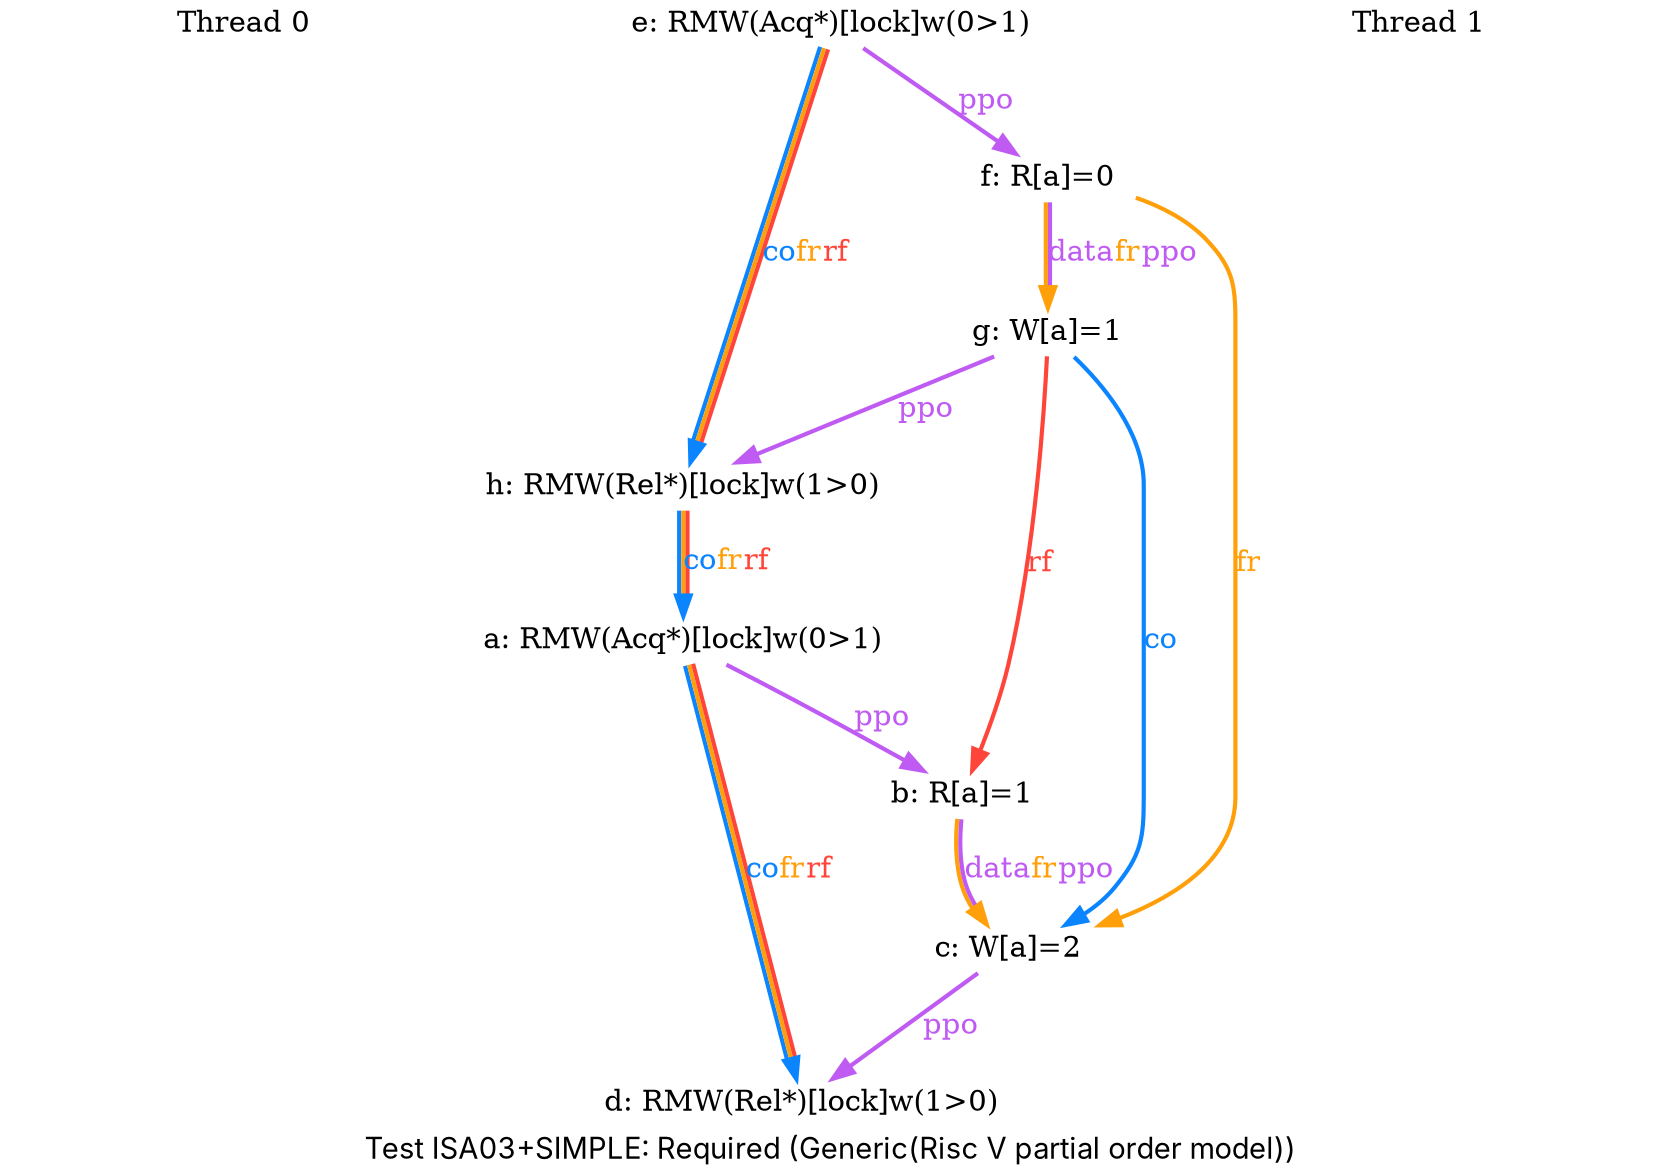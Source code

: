 digraph G {

splines=spline;
pad="0.000000";
fontname="SF Pro Display";

/* legend */
fontsize=14;
label="Test ISA03+SIMPLE: Required (Generic(Risc V partial order model))";


/* the unlocked events */
proc0_label_node [shape=none, fontsize=14, label="Thread 0", pos="1.000000,4.050000!", fixedsize=true, width=3.250000, height=0.281250]
eiid0 [label="a: RMW(Acq*)[lock]w(0>1)", shape="none", fontsize=14, pos="1.000000,3.375000!", fixedsize="false", height="0.194444", width="4.083333"];
eiid1 [label="b: R[a]=1", shape="none", fontsize=14, pos="1.000000,2.250000!", fixedsize="false", height="0.194444", width="1.166667"];
eiid2 [label="c: W[a]=2", shape="none", fontsize=14, pos="1.000000,1.125000!", fixedsize="false", height="0.194444", width="1.166667"];
eiid3 [label="d: RMW(Rel*)[lock]w(1>0)", shape="none", fontsize=14, pos="1.000000,0.000000!", fixedsize="false", height="0.194444", width="4.083333"];
proc1_label_node [shape=none, fontsize=14, label="Thread 1", pos="6.000000,4.050000!", fixedsize=true, width=3.250000, height=0.281250]
eiid4 [label="e: RMW(Acq*)[lock]w(0>1)", shape="none", fontsize=14, pos="6.000000,3.375000!", fixedsize="false", height="0.194444", width="4.083333"];
eiid5 [label="f: R[a]=0", shape="none", fontsize=14, pos="6.000000,2.250000!", fixedsize="false", height="0.194444", width="1.166667"];
eiid6 [label="g: W[a]=1", shape="none", fontsize=14, pos="6.000000,1.125000!", fixedsize="false", height="0.194444", width="1.166667"];
eiid7 [label="h: RMW(Rel*)[lock]w(1>0)", shape="none", fontsize=14, pos="6.000000,0.000000!", fixedsize="false", height="0.194444", width="4.083333"];

/* the intra_causality_data edges */


/* the intra_causality_control edges */

/* the poi edges */
/* the rfmap edges */


/* The viewed-before edges */
eiid0 -> eiid1 [label=<<font color="#BF5AF2">ppo</font>>, color="#BF5AF2", fontsize=14, penwidth="2.000000", arrowsize="1.000000"];
eiid0 -> eiid3 [label=<<font color="#0A84FF">co</font><font color="#FF9F0A">fr</font><font color="#FF453A">rf</font>>, color="#0A84FF:#FF9F0A:#FF453A", fontsize=14, penwidth="2.000000", arrowsize="1.000000"];
eiid1 -> eiid2 [label=<<font color="#BF5AF2">data</font><font color="#FF9F0A">fr</font><font color="#BF5AF2">ppo</font>>, color="#FF9F0A:#BF5AF2", fontsize=14, penwidth="2.000000", arrowsize="1.000000"];
eiid2 -> eiid3 [label=<<font color="#BF5AF2">ppo</font>>, color="#BF5AF2", fontsize=14, penwidth="2.000000", arrowsize="1.000000"];
eiid4 -> eiid5 [label=<<font color="#BF5AF2">ppo</font>>, color="#BF5AF2", fontsize=14, penwidth="2.000000", arrowsize="1.000000"];
eiid4 -> eiid7 [label=<<font color="#0A84FF">co</font><font color="#FF9F0A">fr</font><font color="#FF453A">rf</font>>, color="#0A84FF:#FF9F0A:#FF453A", fontsize=14, penwidth="2.000000", arrowsize="1.000000"];
eiid5 -> eiid2 [label=<<font color="#FF9F0A">fr</font>>, color="#FF9F0A", fontsize=14, penwidth="2.000000", arrowsize="1.000000"];
eiid5 -> eiid6 [label=<<font color="#BF5AF2">data</font><font color="#FF9F0A">fr</font><font color="#BF5AF2">ppo</font>>, color="#FF9F0A:#BF5AF2", fontsize=14, penwidth="2.000000", arrowsize="1.000000"];
eiid6 -> eiid1 [label=<<font color="#FF453A">rf</font>>, color="#FF453A", fontsize=14, penwidth="2.000000", arrowsize="1.000000"];
eiid6 -> eiid2 [label=<<font color="#0A84FF">co</font>>, color="#0A84FF", fontsize=14, penwidth="2.000000", arrowsize="1.000000"];
eiid6 -> eiid7 [label=<<font color="#BF5AF2">ppo</font>>, color="#BF5AF2", fontsize=14, penwidth="2.000000", arrowsize="1.000000"];
eiid7 -> eiid0 [label=<<font color="#0A84FF">co</font><font color="#FF9F0A">fr</font><font color="#FF453A">rf</font>>, color="#0A84FF:#FF9F0A:#FF453A", fontsize=14, penwidth="2.000000", arrowsize="1.000000"];
}
